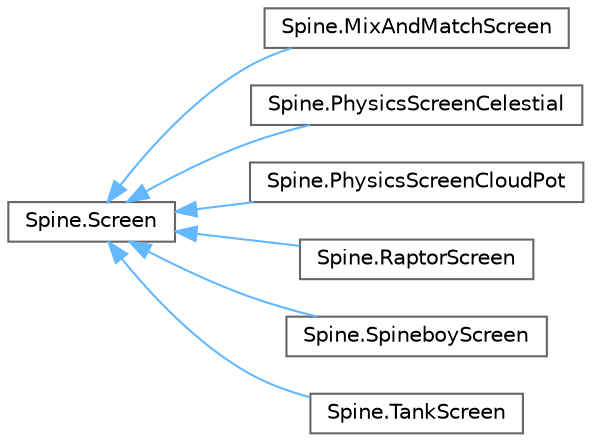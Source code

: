 digraph "类继承关系图"
{
 // LATEX_PDF_SIZE
  bgcolor="transparent";
  edge [fontname=Helvetica,fontsize=10,labelfontname=Helvetica,labelfontsize=10];
  node [fontname=Helvetica,fontsize=10,shape=box,height=0.2,width=0.4];
  rankdir="LR";
  Node0 [id="Node000000",label="Spine.Screen",height=0.2,width=0.4,color="grey40", fillcolor="white", style="filled",URL="$class_spine_1_1_screen.html",tooltip=" "];
  Node0 -> Node1 [id="edge6169_Node000000_Node000001",dir="back",color="steelblue1",style="solid",tooltip=" "];
  Node1 [id="Node000001",label="Spine.MixAndMatchScreen",height=0.2,width=0.4,color="grey40", fillcolor="white", style="filled",URL="$class_spine_1_1_mix_and_match_screen.html",tooltip="The mix-and-match screen demonstrates how to create and apply a skin composed of other skins...."];
  Node0 -> Node2 [id="edge6170_Node000000_Node000002",dir="back",color="steelblue1",style="solid",tooltip=" "];
  Node2 [id="Node000002",label="Spine.PhysicsScreenCelestial",height=0.2,width=0.4,color="grey40", fillcolor="white", style="filled",URL="$class_spine_1_1_physics_screen_celestial.html",tooltip="The physics screen Celestial demonstrates Physics Constraints introduced in Spine 4...."];
  Node0 -> Node3 [id="edge6171_Node000000_Node000003",dir="back",color="steelblue1",style="solid",tooltip=" "];
  Node3 [id="Node000003",label="Spine.PhysicsScreenCloudPot",height=0.2,width=0.4,color="grey40", fillcolor="white", style="filled",URL="$class_spine_1_1_physics_screen_cloud_pot.html",tooltip="The physics screen Cloud Pot demonstrates Physics Constraints introduced in Spine 4...."];
  Node0 -> Node4 [id="edge6172_Node000000_Node000004",dir="back",color="steelblue1",style="solid",tooltip=" "];
  Node4 [id="Node000004",label="Spine.RaptorScreen",height=0.2,width=0.4,color="grey40", fillcolor="white", style="filled",URL="$class_spine_1_1_raptor_screen.html",tooltip="The raptor screen shows basic loading and rendering of a Spine skeleton."];
  Node0 -> Node5 [id="edge6173_Node000000_Node000005",dir="back",color="steelblue1",style="solid",tooltip=" "];
  Node5 [id="Node000005",label="Spine.SpineboyScreen",height=0.2,width=0.4,color="grey40", fillcolor="white", style="filled",URL="$class_spine_1_1_spineboy_screen.html",tooltip="The Spineboy screen shows how to queue up multiple animations via animation state,..."];
  Node0 -> Node6 [id="edge6174_Node000000_Node000006",dir="back",color="steelblue1",style="solid",tooltip=" "];
  Node6 [id="Node000006",label="Spine.TankScreen",height=0.2,width=0.4,color="grey40", fillcolor="white", style="filled",URL="$class_spine_1_1_tank_screen.html",tooltip="The tank screen shows how to enable two color tinting."];
}
